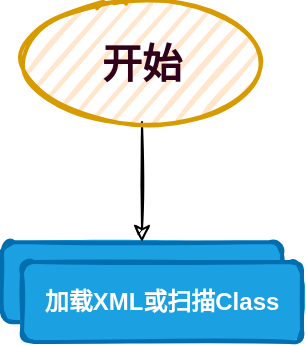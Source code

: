 <mxfile version="14.9.4" type="github">
  <diagram id="LKX4OvRe6VDWAZ0Fz87s" name="第 1 页">
    <mxGraphModel dx="1422" dy="762" grid="1" gridSize="10" guides="1" tooltips="1" connect="1" arrows="1" fold="1" page="1" pageScale="1" pageWidth="827" pageHeight="1169" math="0" shadow="0">
      <root>
        <mxCell id="0" />
        <mxCell id="1" parent="0" />
        <mxCell id="oo5crSJGMGlpb1dWaUvM-1" value="&lt;b&gt;加载XML或扫描Class&lt;/b&gt;" style="rounded=1;whiteSpace=wrap;html=1;strokeWidth=2;fillWeight=4;hachureGap=8;hachureAngle=45;fillColor=#1ba1e2;sketch=1;fontColor=#ffffff;fillStyle=solid;strokeColor=#006EAF;" vertex="1" parent="1">
          <mxGeometry x="40" y="200" width="140" height="40" as="geometry" />
        </mxCell>
        <mxCell id="oo5crSJGMGlpb1dWaUvM-4" style="edgeStyle=orthogonalEdgeStyle;rounded=0;orthogonalLoop=1;jettySize=auto;html=1;exitX=0.5;exitY=1;exitDx=0;exitDy=0;entryX=0.5;entryY=0;entryDx=0;entryDy=0;sketch=1;" edge="1" parent="1" source="oo5crSJGMGlpb1dWaUvM-2" target="oo5crSJGMGlpb1dWaUvM-1">
          <mxGeometry relative="1" as="geometry" />
        </mxCell>
        <mxCell id="oo5crSJGMGlpb1dWaUvM-2" value="&lt;b&gt;&lt;font style=&quot;font-size: 20px&quot; color=&quot;#33001a&quot;&gt;开始&lt;/font&gt;&lt;/b&gt;" style="ellipse;whiteSpace=wrap;html=1;strokeWidth=2;fillWeight=2;hachureGap=8;fillStyle=dots;sketch=1;shadow=0;fillColor=#ffe6cc;strokeColor=#d79b00;" vertex="1" parent="1">
          <mxGeometry x="50" y="80" width="120" height="60" as="geometry" />
        </mxCell>
        <mxCell id="oo5crSJGMGlpb1dWaUvM-5" value="&lt;b&gt;加载XML或扫描Class&lt;/b&gt;" style="rounded=1;whiteSpace=wrap;html=1;strokeWidth=2;fillWeight=4;hachureGap=8;hachureAngle=45;fillColor=#1ba1e2;sketch=1;fontColor=#ffffff;fillStyle=solid;strokeColor=#006EAF;" vertex="1" parent="1">
          <mxGeometry x="50" y="210" width="140" height="40" as="geometry" />
        </mxCell>
      </root>
    </mxGraphModel>
  </diagram>
</mxfile>
